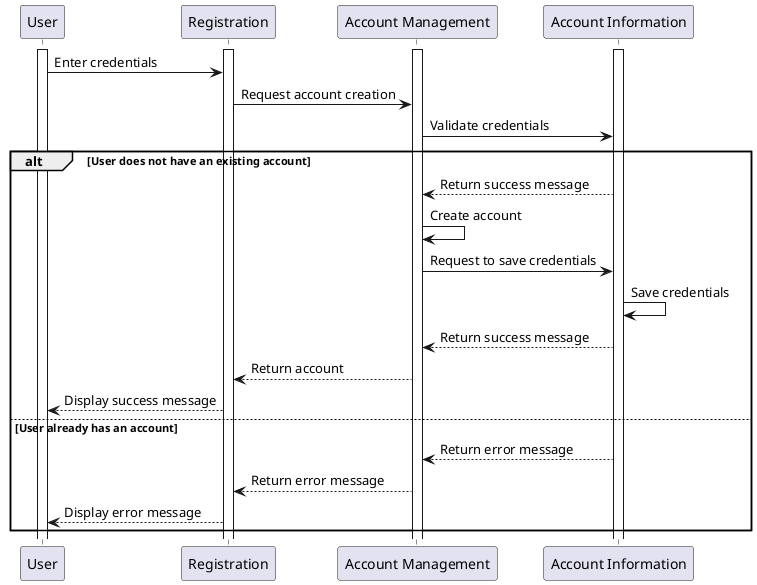 @startuml be8

participant User
participant Registration
participant "Account Management"
participant "Account Information"

activate User
activate "Account Management"
activate Registration
activate "Account Information"

User -> Registration: Enter credentials
Registration -> "Account Management": Request account creation
"Account Management" -> "Account Information": Validate credentials

alt User does not have an existing account
    "Account Information" --> "Account Management": Return success message
    "Account Management" -> "Account Management": Create account
    "Account Management" -> "Account Information": Request to save credentials
    "Account Information" -> "Account Information": Save credentials
    "Account Management" <-- "Account Information": Return success message
    "Account Management" --> "Registration": Return account
    "Registration" --> User: Display success message
else User already has an account
    "Account Management" <-- "Account Information": Return error message
    "Account Management" --> "Registration": Return error message
    "Registration" --> User: Display error message
end

@enduml
